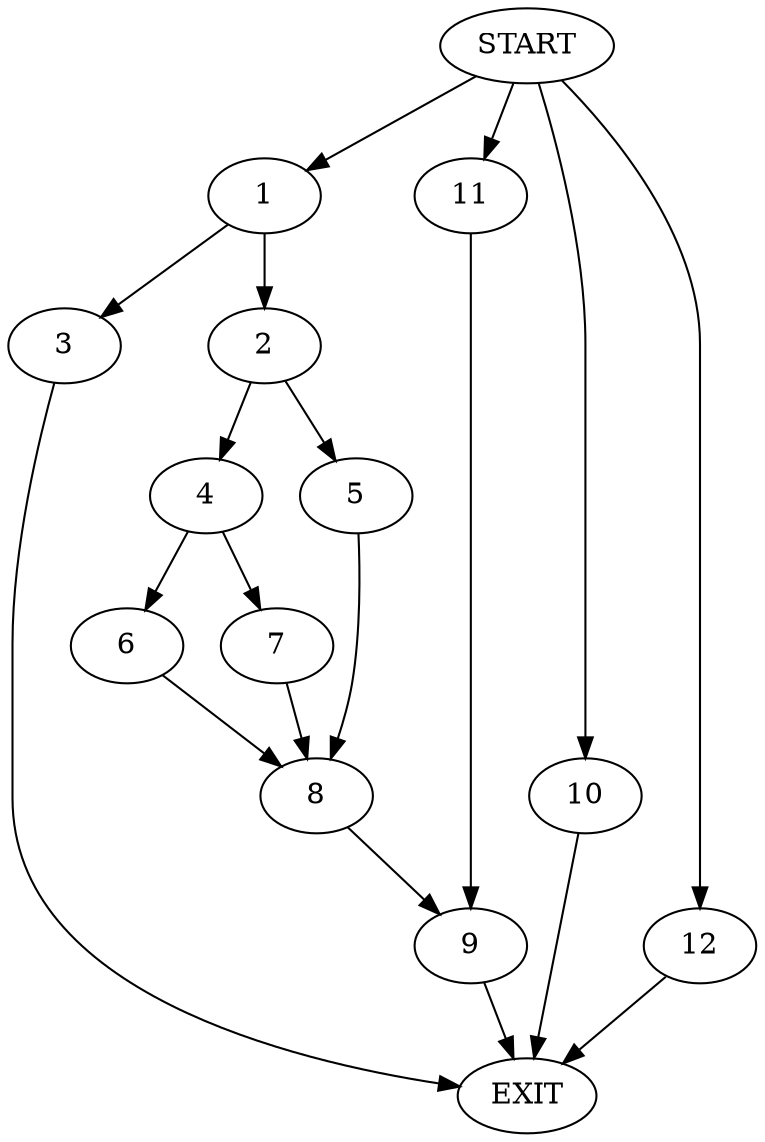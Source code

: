digraph {
0 [label="START"]
13 [label="EXIT"]
0 -> 1
1 -> 2
1 -> 3
3 -> 13
2 -> 4
2 -> 5
4 -> 6
4 -> 7
5 -> 8
7 -> 8
6 -> 8
8 -> 9
9 -> 13
0 -> 10
10 -> 13
0 -> 11
11 -> 9
0 -> 12
12 -> 13
}
